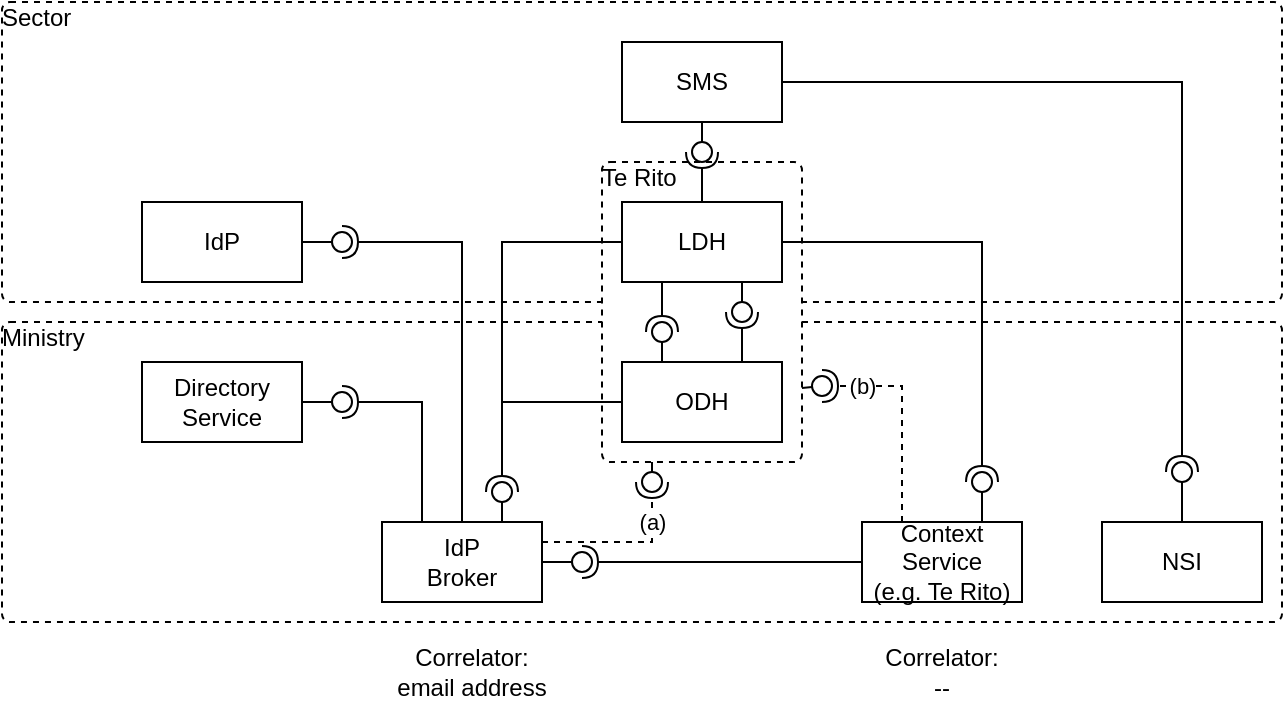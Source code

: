 <mxfile version="22.1.18" type="device" pages="3">
  <diagram name="Page-1" id="tL5D3yn08xS5HqZTuTw1">
    <mxGraphModel dx="1644" dy="511" grid="1" gridSize="10" guides="1" tooltips="1" connect="1" arrows="1" fold="1" page="1" pageScale="1" pageWidth="850" pageHeight="1100" math="0" shadow="0">
      <root>
        <mxCell id="0" />
        <mxCell id="1" parent="0" />
        <mxCell id="IiUBcbkbjQB2-cWpCQRh-11" value="Contexts" parent="0" />
        <mxCell id="IiUBcbkbjQB2-cWpCQRh-12" value="Ministry" style="rounded=1;whiteSpace=wrap;html=1;dashed=1;container=1;collapsible=0;recursiveResize=0;align=left;verticalAlign=top;spacing=0;spacingTop=-4;arcSize=8;absoluteArcSize=1;" parent="IiUBcbkbjQB2-cWpCQRh-11" vertex="1">
          <mxGeometry x="-30" y="300" width="640" height="150" as="geometry" />
        </mxCell>
        <mxCell id="IiUBcbkbjQB2-cWpCQRh-13" value="Sector" style="rounded=1;whiteSpace=wrap;html=1;dashed=1;container=1;collapsible=0;recursiveResize=0;align=left;verticalAlign=top;spacing=0;spacingTop=-4;arcSize=8;absoluteArcSize=1;" parent="IiUBcbkbjQB2-cWpCQRh-11" vertex="1">
          <mxGeometry x="-30" y="140" width="640" height="150" as="geometry" />
        </mxCell>
        <mxCell id="IiUBcbkbjQB2-cWpCQRh-14" value="Components" parent="0" />
        <mxCell id="IiUBcbkbjQB2-cWpCQRh-15" value="Te Rito" style="rounded=1;whiteSpace=wrap;html=1;dashed=1;container=1;collapsible=0;recursiveResize=0;align=left;verticalAlign=top;spacing=0;spacingTop=-4;arcSize=8;absoluteArcSize=1;" parent="IiUBcbkbjQB2-cWpCQRh-14" vertex="1">
          <mxGeometry x="270" y="220" width="100" height="150" as="geometry" />
        </mxCell>
        <mxCell id="IiUBcbkbjQB2-cWpCQRh-16" value="LDH" style="rounded=0;whiteSpace=wrap;html=1;" parent="IiUBcbkbjQB2-cWpCQRh-15" vertex="1">
          <mxGeometry x="10" y="20" width="80" height="40" as="geometry" />
        </mxCell>
        <mxCell id="IiUBcbkbjQB2-cWpCQRh-17" value="ODH" style="rounded=0;whiteSpace=wrap;html=1;" parent="IiUBcbkbjQB2-cWpCQRh-15" vertex="1">
          <mxGeometry x="10" y="100" width="80" height="40" as="geometry" />
        </mxCell>
        <mxCell id="IiUBcbkbjQB2-cWpCQRh-18" value="IdP" style="rounded=0;whiteSpace=wrap;html=1;" parent="IiUBcbkbjQB2-cWpCQRh-14" vertex="1">
          <mxGeometry x="40" y="240" width="80" height="40" as="geometry" />
        </mxCell>
        <mxCell id="IiUBcbkbjQB2-cWpCQRh-19" value="IdP&lt;br&gt;Broker" style="rounded=0;whiteSpace=wrap;html=1;" parent="IiUBcbkbjQB2-cWpCQRh-14" vertex="1">
          <mxGeometry x="160" y="400" width="80" height="40" as="geometry" />
        </mxCell>
        <mxCell id="IiUBcbkbjQB2-cWpCQRh-21" value="Context Service&lt;br&gt;(e.g. Te Rito)" style="rounded=0;whiteSpace=wrap;html=1;" parent="IiUBcbkbjQB2-cWpCQRh-14" vertex="1">
          <mxGeometry x="400" y="400" width="80" height="40" as="geometry" />
        </mxCell>
        <mxCell id="IiUBcbkbjQB2-cWpCQRh-22" value="Directory Service" style="rounded=0;whiteSpace=wrap;html=1;" parent="IiUBcbkbjQB2-cWpCQRh-14" vertex="1">
          <mxGeometry x="40" y="320" width="80" height="40" as="geometry" />
        </mxCell>
        <mxCell id="IiUBcbkbjQB2-cWpCQRh-23" value="" style="rounded=0;orthogonalLoop=1;jettySize=auto;html=1;endArrow=halfCircle;endFill=0;endSize=6;strokeWidth=1;sketch=0;exitX=0.25;exitY=0;exitDx=0;exitDy=0;" parent="IiUBcbkbjQB2-cWpCQRh-14" source="IiUBcbkbjQB2-cWpCQRh-19" target="IiUBcbkbjQB2-cWpCQRh-25" edge="1">
          <mxGeometry relative="1" as="geometry">
            <mxPoint x="100" y="495" as="sourcePoint" />
            <Array as="points">
              <mxPoint x="180" y="340" />
            </Array>
          </mxGeometry>
        </mxCell>
        <mxCell id="IiUBcbkbjQB2-cWpCQRh-24" value="" style="rounded=0;orthogonalLoop=1;jettySize=auto;html=1;endArrow=oval;endFill=0;sketch=0;sourcePerimeterSpacing=0;targetPerimeterSpacing=0;endSize=10;exitX=1;exitY=0.5;exitDx=0;exitDy=0;" parent="IiUBcbkbjQB2-cWpCQRh-14" source="IiUBcbkbjQB2-cWpCQRh-22" target="IiUBcbkbjQB2-cWpCQRh-25" edge="1">
          <mxGeometry relative="1" as="geometry">
            <mxPoint x="60" y="495" as="sourcePoint" />
          </mxGeometry>
        </mxCell>
        <mxCell id="IiUBcbkbjQB2-cWpCQRh-25" value="" style="ellipse;whiteSpace=wrap;html=1;align=center;aspect=fixed;fillColor=none;strokeColor=none;resizable=0;perimeter=centerPerimeter;rotatable=0;allowArrows=0;points=[];outlineConnect=1;" parent="IiUBcbkbjQB2-cWpCQRh-14" vertex="1">
          <mxGeometry x="135" y="335" width="10" height="10" as="geometry" />
        </mxCell>
        <mxCell id="IiUBcbkbjQB2-cWpCQRh-26" value="" style="rounded=0;orthogonalLoop=1;jettySize=auto;html=1;endArrow=halfCircle;endFill=0;endSize=6;strokeWidth=1;sketch=0;exitX=0.5;exitY=0;exitDx=0;exitDy=0;" parent="IiUBcbkbjQB2-cWpCQRh-14" source="IiUBcbkbjQB2-cWpCQRh-19" target="IiUBcbkbjQB2-cWpCQRh-28" edge="1">
          <mxGeometry relative="1" as="geometry">
            <mxPoint x="120" y="495" as="sourcePoint" />
            <Array as="points">
              <mxPoint x="200" y="260" />
            </Array>
          </mxGeometry>
        </mxCell>
        <mxCell id="IiUBcbkbjQB2-cWpCQRh-27" value="" style="rounded=0;orthogonalLoop=1;jettySize=auto;html=1;endArrow=oval;endFill=0;sketch=0;sourcePerimeterSpacing=0;targetPerimeterSpacing=0;endSize=10;exitX=1;exitY=0.5;exitDx=0;exitDy=0;" parent="IiUBcbkbjQB2-cWpCQRh-14" source="IiUBcbkbjQB2-cWpCQRh-18" target="IiUBcbkbjQB2-cWpCQRh-28" edge="1">
          <mxGeometry relative="1" as="geometry">
            <mxPoint x="80" y="495" as="sourcePoint" />
          </mxGeometry>
        </mxCell>
        <mxCell id="IiUBcbkbjQB2-cWpCQRh-28" value="" style="ellipse;whiteSpace=wrap;html=1;align=center;aspect=fixed;fillColor=none;strokeColor=none;resizable=0;perimeter=centerPerimeter;rotatable=0;allowArrows=0;points=[];outlineConnect=1;" parent="IiUBcbkbjQB2-cWpCQRh-14" vertex="1">
          <mxGeometry x="135" y="255" width="10" height="10" as="geometry" />
        </mxCell>
        <mxCell id="IiUBcbkbjQB2-cWpCQRh-29" value="" style="rounded=0;orthogonalLoop=1;jettySize=auto;html=1;endArrow=halfCircle;endFill=0;endSize=6;strokeWidth=1;sketch=0;exitX=0;exitY=0.5;exitDx=0;exitDy=0;" parent="IiUBcbkbjQB2-cWpCQRh-14" source="IiUBcbkbjQB2-cWpCQRh-21" target="IiUBcbkbjQB2-cWpCQRh-31" edge="1">
          <mxGeometry relative="1" as="geometry">
            <mxPoint x="350" y="495" as="sourcePoint" />
          </mxGeometry>
        </mxCell>
        <mxCell id="IiUBcbkbjQB2-cWpCQRh-30" value="" style="rounded=0;orthogonalLoop=1;jettySize=auto;html=1;endArrow=oval;endFill=0;sketch=0;sourcePerimeterSpacing=0;targetPerimeterSpacing=0;endSize=10;exitX=1;exitY=0.5;exitDx=0;exitDy=0;" parent="IiUBcbkbjQB2-cWpCQRh-14" source="IiUBcbkbjQB2-cWpCQRh-19" target="IiUBcbkbjQB2-cWpCQRh-31" edge="1">
          <mxGeometry relative="1" as="geometry">
            <mxPoint x="310" y="495" as="sourcePoint" />
          </mxGeometry>
        </mxCell>
        <mxCell id="IiUBcbkbjQB2-cWpCQRh-31" value="" style="ellipse;whiteSpace=wrap;html=1;align=center;aspect=fixed;fillColor=none;strokeColor=none;resizable=0;perimeter=centerPerimeter;rotatable=0;allowArrows=0;points=[];outlineConnect=1;" parent="IiUBcbkbjQB2-cWpCQRh-14" vertex="1">
          <mxGeometry x="255" y="415" width="10" height="10" as="geometry" />
        </mxCell>
        <mxCell id="IiUBcbkbjQB2-cWpCQRh-35" value="" style="rounded=0;orthogonalLoop=1;jettySize=auto;html=1;endArrow=halfCircle;endFill=0;endSize=6;strokeWidth=1;sketch=0;exitX=1;exitY=0.5;exitDx=0;exitDy=0;" parent="IiUBcbkbjQB2-cWpCQRh-14" source="IiUBcbkbjQB2-cWpCQRh-16" target="IiUBcbkbjQB2-cWpCQRh-37" edge="1">
          <mxGeometry relative="1" as="geometry">
            <mxPoint x="425" y="505" as="sourcePoint" />
            <Array as="points">
              <mxPoint x="460" y="260" />
            </Array>
          </mxGeometry>
        </mxCell>
        <mxCell id="IiUBcbkbjQB2-cWpCQRh-36" value="" style="rounded=0;orthogonalLoop=1;jettySize=auto;html=1;endArrow=oval;endFill=0;sketch=0;sourcePerimeterSpacing=0;targetPerimeterSpacing=0;endSize=10;exitX=0.75;exitY=0;exitDx=0;exitDy=0;" parent="IiUBcbkbjQB2-cWpCQRh-14" source="IiUBcbkbjQB2-cWpCQRh-21" target="IiUBcbkbjQB2-cWpCQRh-37" edge="1">
          <mxGeometry relative="1" as="geometry">
            <mxPoint x="385" y="505" as="sourcePoint" />
          </mxGeometry>
        </mxCell>
        <mxCell id="IiUBcbkbjQB2-cWpCQRh-37" value="" style="ellipse;whiteSpace=wrap;html=1;align=center;aspect=fixed;fillColor=none;strokeColor=none;resizable=0;perimeter=centerPerimeter;rotatable=0;allowArrows=0;points=[];outlineConnect=1;" parent="IiUBcbkbjQB2-cWpCQRh-14" vertex="1">
          <mxGeometry x="455" y="375" width="10" height="10" as="geometry" />
        </mxCell>
        <mxCell id="IiUBcbkbjQB2-cWpCQRh-38" value="" style="rounded=0;orthogonalLoop=1;jettySize=auto;html=1;endArrow=halfCircle;endFill=0;endSize=6;strokeWidth=1;sketch=0;exitX=1;exitY=0.5;exitDx=0;exitDy=0;" parent="IiUBcbkbjQB2-cWpCQRh-14" source="IiUBcbkbjQB2-cWpCQRh-43" target="IiUBcbkbjQB2-cWpCQRh-40" edge="1">
          <mxGeometry relative="1" as="geometry">
            <mxPoint x="360" y="95" as="sourcePoint" />
            <Array as="points">
              <mxPoint x="560" y="180" />
            </Array>
          </mxGeometry>
        </mxCell>
        <mxCell id="IiUBcbkbjQB2-cWpCQRh-39" value="" style="rounded=0;orthogonalLoop=1;jettySize=auto;html=1;endArrow=oval;endFill=0;sketch=0;sourcePerimeterSpacing=0;targetPerimeterSpacing=0;endSize=10;exitX=0.5;exitY=0;exitDx=0;exitDy=0;" parent="IiUBcbkbjQB2-cWpCQRh-14" source="IiUBcbkbjQB2-cWpCQRh-42" target="IiUBcbkbjQB2-cWpCQRh-40" edge="1">
          <mxGeometry relative="1" as="geometry">
            <mxPoint x="320" y="95" as="sourcePoint" />
          </mxGeometry>
        </mxCell>
        <mxCell id="IiUBcbkbjQB2-cWpCQRh-40" value="" style="ellipse;whiteSpace=wrap;html=1;align=center;aspect=fixed;fillColor=none;strokeColor=none;resizable=0;perimeter=centerPerimeter;rotatable=0;allowArrows=0;points=[];outlineConnect=1;" parent="IiUBcbkbjQB2-cWpCQRh-14" vertex="1">
          <mxGeometry x="555" y="370" width="10" height="10" as="geometry" />
        </mxCell>
        <mxCell id="IiUBcbkbjQB2-cWpCQRh-42" value="NSI" style="rounded=0;whiteSpace=wrap;html=1;" parent="IiUBcbkbjQB2-cWpCQRh-14" vertex="1">
          <mxGeometry x="520" y="400" width="80" height="40" as="geometry" />
        </mxCell>
        <mxCell id="IiUBcbkbjQB2-cWpCQRh-43" value="SMS" style="rounded=0;whiteSpace=wrap;html=1;" parent="IiUBcbkbjQB2-cWpCQRh-14" vertex="1">
          <mxGeometry x="280" y="160" width="80" height="40" as="geometry" />
        </mxCell>
        <mxCell id="IiUBcbkbjQB2-cWpCQRh-44" value="" style="rounded=0;orthogonalLoop=1;jettySize=auto;html=1;endArrow=halfCircle;endFill=0;endSize=6;strokeWidth=1;sketch=0;exitX=0.5;exitY=0;exitDx=0;exitDy=0;" parent="IiUBcbkbjQB2-cWpCQRh-14" source="IiUBcbkbjQB2-cWpCQRh-16" target="IiUBcbkbjQB2-cWpCQRh-46" edge="1">
          <mxGeometry relative="1" as="geometry">
            <mxPoint x="370" y="105" as="sourcePoint" />
          </mxGeometry>
        </mxCell>
        <mxCell id="IiUBcbkbjQB2-cWpCQRh-45" value="" style="rounded=0;orthogonalLoop=1;jettySize=auto;html=1;endArrow=oval;endFill=0;sketch=0;sourcePerimeterSpacing=0;targetPerimeterSpacing=0;endSize=10;exitX=0.5;exitY=1;exitDx=0;exitDy=0;" parent="IiUBcbkbjQB2-cWpCQRh-14" source="IiUBcbkbjQB2-cWpCQRh-43" target="IiUBcbkbjQB2-cWpCQRh-46" edge="1">
          <mxGeometry relative="1" as="geometry">
            <mxPoint x="330" y="105" as="sourcePoint" />
          </mxGeometry>
        </mxCell>
        <mxCell id="IiUBcbkbjQB2-cWpCQRh-46" value="" style="ellipse;whiteSpace=wrap;html=1;align=center;aspect=fixed;fillColor=none;strokeColor=none;resizable=0;perimeter=centerPerimeter;rotatable=0;allowArrows=0;points=[];outlineConnect=1;" parent="IiUBcbkbjQB2-cWpCQRh-14" vertex="1">
          <mxGeometry x="315" y="210" width="10" height="10" as="geometry" />
        </mxCell>
        <mxCell id="IiUBcbkbjQB2-cWpCQRh-47" value="" style="rounded=0;orthogonalLoop=1;jettySize=auto;html=1;endArrow=halfCircle;endFill=0;endSize=6;strokeWidth=1;sketch=0;exitX=0.25;exitY=1;exitDx=0;exitDy=0;" parent="IiUBcbkbjQB2-cWpCQRh-14" source="IiUBcbkbjQB2-cWpCQRh-16" target="IiUBcbkbjQB2-cWpCQRh-49" edge="1">
          <mxGeometry relative="1" as="geometry">
            <mxPoint x="280" y="505" as="sourcePoint" />
          </mxGeometry>
        </mxCell>
        <mxCell id="IiUBcbkbjQB2-cWpCQRh-48" value="" style="rounded=0;orthogonalLoop=1;jettySize=auto;html=1;endArrow=oval;endFill=0;sketch=0;sourcePerimeterSpacing=0;targetPerimeterSpacing=0;endSize=10;exitX=0.25;exitY=0;exitDx=0;exitDy=0;" parent="IiUBcbkbjQB2-cWpCQRh-14" source="IiUBcbkbjQB2-cWpCQRh-17" target="IiUBcbkbjQB2-cWpCQRh-49" edge="1">
          <mxGeometry relative="1" as="geometry">
            <mxPoint x="240" y="505" as="sourcePoint" />
          </mxGeometry>
        </mxCell>
        <mxCell id="IiUBcbkbjQB2-cWpCQRh-49" value="" style="ellipse;whiteSpace=wrap;html=1;align=center;aspect=fixed;fillColor=none;strokeColor=none;resizable=0;perimeter=centerPerimeter;rotatable=0;allowArrows=0;points=[];outlineConnect=1;" parent="IiUBcbkbjQB2-cWpCQRh-14" vertex="1">
          <mxGeometry x="295" y="300" width="10" height="10" as="geometry" />
        </mxCell>
        <mxCell id="IiUBcbkbjQB2-cWpCQRh-50" value="" style="rounded=0;orthogonalLoop=1;jettySize=auto;html=1;endArrow=halfCircle;endFill=0;endSize=6;strokeWidth=1;sketch=0;exitX=0.75;exitY=0;exitDx=0;exitDy=0;" parent="IiUBcbkbjQB2-cWpCQRh-14" source="IiUBcbkbjQB2-cWpCQRh-17" target="IiUBcbkbjQB2-cWpCQRh-52" edge="1">
          <mxGeometry relative="1" as="geometry">
            <mxPoint x="375" y="505" as="sourcePoint" />
          </mxGeometry>
        </mxCell>
        <mxCell id="IiUBcbkbjQB2-cWpCQRh-51" value="" style="rounded=0;orthogonalLoop=1;jettySize=auto;html=1;endArrow=oval;endFill=0;sketch=0;sourcePerimeterSpacing=0;targetPerimeterSpacing=0;endSize=10;exitX=0.75;exitY=1;exitDx=0;exitDy=0;" parent="IiUBcbkbjQB2-cWpCQRh-14" source="IiUBcbkbjQB2-cWpCQRh-16" target="IiUBcbkbjQB2-cWpCQRh-52" edge="1">
          <mxGeometry relative="1" as="geometry">
            <mxPoint x="335" y="505" as="sourcePoint" />
          </mxGeometry>
        </mxCell>
        <mxCell id="IiUBcbkbjQB2-cWpCQRh-52" value="" style="ellipse;whiteSpace=wrap;html=1;align=center;aspect=fixed;fillColor=none;strokeColor=none;resizable=0;perimeter=centerPerimeter;rotatable=0;allowArrows=0;points=[];outlineConnect=1;" parent="IiUBcbkbjQB2-cWpCQRh-14" vertex="1">
          <mxGeometry x="335" y="290" width="10" height="10" as="geometry" />
        </mxCell>
        <mxCell id="IiUBcbkbjQB2-cWpCQRh-53" value="Correlator: &lt;br&gt;email address" style="text;html=1;strokeColor=none;fillColor=none;align=center;verticalAlign=middle;whiteSpace=wrap;rounded=0;" parent="IiUBcbkbjQB2-cWpCQRh-14" vertex="1">
          <mxGeometry x="145" y="460" width="120" height="30" as="geometry" />
        </mxCell>
        <mxCell id="IiUBcbkbjQB2-cWpCQRh-54" value="Correlator: &lt;br&gt;--" style="text;html=1;strokeColor=none;fillColor=none;align=center;verticalAlign=middle;whiteSpace=wrap;rounded=0;" parent="IiUBcbkbjQB2-cWpCQRh-14" vertex="1">
          <mxGeometry x="380" y="460" width="120" height="30" as="geometry" />
        </mxCell>
        <mxCell id="IiUBcbkbjQB2-cWpCQRh-55" value="" style="rounded=0;orthogonalLoop=1;jettySize=auto;html=1;endArrow=halfCircle;endFill=0;endSize=6;strokeWidth=1;sketch=0;exitX=0;exitY=0.5;exitDx=0;exitDy=0;" parent="IiUBcbkbjQB2-cWpCQRh-14" source="IiUBcbkbjQB2-cWpCQRh-17" target="IiUBcbkbjQB2-cWpCQRh-57" edge="1">
          <mxGeometry relative="1" as="geometry">
            <mxPoint x="320" y="525" as="sourcePoint" />
            <Array as="points">
              <mxPoint x="220" y="340" />
            </Array>
          </mxGeometry>
        </mxCell>
        <mxCell id="IiUBcbkbjQB2-cWpCQRh-56" value="" style="rounded=0;orthogonalLoop=1;jettySize=auto;html=1;endArrow=oval;endFill=0;sketch=0;sourcePerimeterSpacing=0;targetPerimeterSpacing=0;endSize=10;exitX=0.75;exitY=0;exitDx=0;exitDy=0;" parent="IiUBcbkbjQB2-cWpCQRh-14" source="IiUBcbkbjQB2-cWpCQRh-19" target="IiUBcbkbjQB2-cWpCQRh-57" edge="1">
          <mxGeometry relative="1" as="geometry">
            <mxPoint x="280" y="525" as="sourcePoint" />
          </mxGeometry>
        </mxCell>
        <mxCell id="IiUBcbkbjQB2-cWpCQRh-57" value="" style="ellipse;whiteSpace=wrap;html=1;align=center;aspect=fixed;fillColor=none;strokeColor=none;resizable=0;perimeter=centerPerimeter;rotatable=0;allowArrows=0;points=[];outlineConnect=1;" parent="IiUBcbkbjQB2-cWpCQRh-14" vertex="1">
          <mxGeometry x="215" y="380" width="10" height="10" as="geometry" />
        </mxCell>
        <mxCell id="5QyBZNU3SE7XR_cs6Xt--1" value="(b)" style="rounded=0;orthogonalLoop=1;jettySize=auto;html=1;endArrow=halfCircle;endFill=0;endSize=6;strokeWidth=1;sketch=0;exitX=0.25;exitY=0;exitDx=0;exitDy=0;dashed=1;" parent="IiUBcbkbjQB2-cWpCQRh-14" edge="1">
          <mxGeometry x="0.63" relative="1" as="geometry">
            <mxPoint x="420" y="400" as="sourcePoint" />
            <Array as="points">
              <mxPoint x="420" y="332" />
            </Array>
            <mxPoint x="380" y="332" as="targetPoint" />
            <mxPoint as="offset" />
          </mxGeometry>
        </mxCell>
        <mxCell id="5QyBZNU3SE7XR_cs6Xt--2" value="" style="rounded=0;orthogonalLoop=1;jettySize=auto;html=1;endArrow=oval;endFill=0;sketch=0;sourcePerimeterSpacing=0;targetPerimeterSpacing=0;endSize=10;exitX=1;exitY=0.75;exitDx=0;exitDy=0;" parent="IiUBcbkbjQB2-cWpCQRh-14" target="5QyBZNU3SE7XR_cs6Xt--3" edge="1">
          <mxGeometry relative="1" as="geometry">
            <mxPoint x="370" y="333" as="sourcePoint" />
          </mxGeometry>
        </mxCell>
        <mxCell id="5QyBZNU3SE7XR_cs6Xt--3" value="" style="ellipse;whiteSpace=wrap;html=1;align=center;aspect=fixed;fillColor=none;strokeColor=none;resizable=0;perimeter=centerPerimeter;rotatable=0;allowArrows=0;points=[];outlineConnect=1;" parent="IiUBcbkbjQB2-cWpCQRh-14" vertex="1">
          <mxGeometry x="375" y="327" width="10" height="10" as="geometry" />
        </mxCell>
        <mxCell id="5QyBZNU3SE7XR_cs6Xt--4" value="(a)" style="rounded=0;orthogonalLoop=1;jettySize=auto;html=1;endArrow=halfCircle;endFill=0;endSize=6;strokeWidth=1;sketch=0;exitX=1;exitY=0.25;exitDx=0;exitDy=0;dashed=1;" parent="IiUBcbkbjQB2-cWpCQRh-14" target="5QyBZNU3SE7XR_cs6Xt--6" edge="1">
          <mxGeometry x="0.529" relative="1" as="geometry">
            <mxPoint x="240" y="410" as="sourcePoint" />
            <Array as="points">
              <mxPoint x="295" y="410" />
            </Array>
            <mxPoint as="offset" />
          </mxGeometry>
        </mxCell>
        <mxCell id="5QyBZNU3SE7XR_cs6Xt--5" value="" style="rounded=0;orthogonalLoop=1;jettySize=auto;html=1;endArrow=oval;endFill=0;sketch=0;sourcePerimeterSpacing=0;targetPerimeterSpacing=0;endSize=10;exitX=0.25;exitY=1;exitDx=0;exitDy=0;" parent="IiUBcbkbjQB2-cWpCQRh-14" target="5QyBZNU3SE7XR_cs6Xt--6" edge="1">
          <mxGeometry relative="1" as="geometry">
            <mxPoint x="295" y="370" as="sourcePoint" />
          </mxGeometry>
        </mxCell>
        <mxCell id="5QyBZNU3SE7XR_cs6Xt--6" value="" style="ellipse;whiteSpace=wrap;html=1;align=center;aspect=fixed;fillColor=none;strokeColor=none;resizable=0;perimeter=centerPerimeter;rotatable=0;allowArrows=0;points=[];outlineConnect=1;" parent="IiUBcbkbjQB2-cWpCQRh-14" vertex="1">
          <mxGeometry x="290" y="375" width="10" height="10" as="geometry" />
        </mxCell>
        <mxCell id="bQVR5IjyjO0hXK9mvz1O-3" value="" style="endArrow=none;html=1;rounded=0;entryX=0;entryY=0.5;entryDx=0;entryDy=0;" edge="1" parent="IiUBcbkbjQB2-cWpCQRh-14">
          <mxGeometry width="50" height="50" relative="1" as="geometry">
            <mxPoint x="220" y="340" as="sourcePoint" />
            <mxPoint x="280" y="260" as="targetPoint" />
            <Array as="points">
              <mxPoint x="220" y="260" />
            </Array>
          </mxGeometry>
        </mxCell>
      </root>
    </mxGraphModel>
  </diagram>
  <diagram id="D-eLpZeZSCR7nunC560u" name="Page-2">
    <mxGraphModel dx="934" dy="601" grid="1" gridSize="10" guides="1" tooltips="1" connect="1" arrows="1" fold="1" page="1" pageScale="1" pageWidth="850" pageHeight="1100" math="0" shadow="0">
      <root>
        <mxCell id="0" />
        <mxCell id="1" parent="0" />
        <mxCell id="5V-FECTdgv0p7324E0VB-1" value="Ministry" style="rounded=1;whiteSpace=wrap;html=1;dashed=1;container=1;collapsible=0;recursiveResize=0;align=left;verticalAlign=top;spacing=0;spacingTop=-4;arcSize=8;absoluteArcSize=1;" vertex="1" parent="1">
          <mxGeometry x="40" y="300" width="580" height="150" as="geometry" />
        </mxCell>
        <mxCell id="5V-FECTdgv0p7324E0VB-9" value="Directory Service" style="rounded=0;whiteSpace=wrap;html=1;" vertex="1" parent="5V-FECTdgv0p7324E0VB-1">
          <mxGeometry x="10" y="100" width="80" height="40" as="geometry" />
        </mxCell>
        <mxCell id="5V-FECTdgv0p7324E0VB-2" value="Sector" style="rounded=1;whiteSpace=wrap;html=1;dashed=1;container=1;collapsible=0;recursiveResize=0;align=left;verticalAlign=top;spacing=0;spacingTop=-4;arcSize=8;absoluteArcSize=1;" vertex="1" parent="1">
          <mxGeometry x="40" y="140" width="580" height="150" as="geometry" />
        </mxCell>
        <mxCell id="5V-FECTdgv0p7324E0VB-3" value="Te Rito" style="rounded=1;whiteSpace=wrap;html=1;container=1;collapsible=0;recursiveResize=0;align=left;verticalAlign=top;spacing=0;spacingTop=-4;arcSize=8;absoluteArcSize=1;" vertex="1" parent="1">
          <mxGeometry x="280" y="220" width="100" height="150" as="geometry" />
        </mxCell>
        <mxCell id="qlxSU_gfFCY67GhIL2ay-5" value="&lt;font style=&quot;font-size: 9px;&quot;&gt;(context)&lt;/font&gt;" style="text;html=1;strokeColor=none;fillColor=none;align=center;verticalAlign=middle;whiteSpace=wrap;rounded=0;" vertex="1" parent="5V-FECTdgv0p7324E0VB-3">
          <mxGeometry x="20" y="60" width="60" height="30" as="geometry" />
        </mxCell>
        <mxCell id="5V-FECTdgv0p7324E0VB-6" value="IdP&lt;br&gt;&lt;font style=&quot;font-size: 9px;&quot;&gt;(identity)&lt;/font&gt;" style="rounded=0;whiteSpace=wrap;html=1;" vertex="1" parent="1">
          <mxGeometry x="50" y="240" width="80" height="40" as="geometry" />
        </mxCell>
        <mxCell id="5V-FECTdgv0p7324E0VB-7" value="IdP&lt;br&gt;Broker" style="rounded=0;whiteSpace=wrap;html=1;" vertex="1" parent="1">
          <mxGeometry x="170" y="400" width="80" height="40" as="geometry" />
        </mxCell>
        <mxCell id="5V-FECTdgv0p7324E0VB-8" value="Service A&lt;br&gt;&lt;font style=&quot;font-size: 9px;&quot;&gt;(locally managed athorisation)&lt;/font&gt;" style="rounded=0;whiteSpace=wrap;html=1;" vertex="1" parent="1">
          <mxGeometry x="410" y="400" width="80" height="40" as="geometry" />
        </mxCell>
        <mxCell id="5V-FECTdgv0p7324E0VB-10" value="" style="rounded=0;orthogonalLoop=1;jettySize=auto;html=1;endArrow=halfCircle;endFill=0;endSize=6;strokeWidth=1;sketch=0;exitX=0;exitY=0.5;exitDx=0;exitDy=0;" edge="1" parent="1" source="5V-FECTdgv0p7324E0VB-7" target="5V-FECTdgv0p7324E0VB-12">
          <mxGeometry relative="1" as="geometry">
            <mxPoint x="110" y="495" as="sourcePoint" />
            <Array as="points" />
          </mxGeometry>
        </mxCell>
        <mxCell id="5V-FECTdgv0p7324E0VB-11" value="" style="rounded=0;orthogonalLoop=1;jettySize=auto;html=1;endArrow=oval;endFill=0;sketch=0;sourcePerimeterSpacing=0;targetPerimeterSpacing=0;endSize=10;exitX=1;exitY=0.5;exitDx=0;exitDy=0;" edge="1" parent="1" source="5V-FECTdgv0p7324E0VB-9" target="5V-FECTdgv0p7324E0VB-12">
          <mxGeometry relative="1" as="geometry">
            <mxPoint x="70" y="495" as="sourcePoint" />
          </mxGeometry>
        </mxCell>
        <mxCell id="5V-FECTdgv0p7324E0VB-12" value="" style="ellipse;whiteSpace=wrap;html=1;align=center;aspect=fixed;fillColor=none;strokeColor=none;resizable=0;perimeter=centerPerimeter;rotatable=0;allowArrows=0;points=[];outlineConnect=1;" vertex="1" parent="1">
          <mxGeometry x="145" y="415" width="10" height="10" as="geometry" />
        </mxCell>
        <mxCell id="5V-FECTdgv0p7324E0VB-13" value="" style="rounded=0;orthogonalLoop=1;jettySize=auto;html=1;endArrow=halfCircle;endFill=0;endSize=6;strokeWidth=1;sketch=0;exitX=0.5;exitY=0;exitDx=0;exitDy=0;" edge="1" parent="1" source="5V-FECTdgv0p7324E0VB-7" target="5V-FECTdgv0p7324E0VB-15">
          <mxGeometry relative="1" as="geometry">
            <mxPoint x="130" y="495" as="sourcePoint" />
            <Array as="points">
              <mxPoint x="210" y="260" />
            </Array>
          </mxGeometry>
        </mxCell>
        <mxCell id="5V-FECTdgv0p7324E0VB-14" value="" style="rounded=0;orthogonalLoop=1;jettySize=auto;html=1;endArrow=oval;endFill=0;sketch=0;sourcePerimeterSpacing=0;targetPerimeterSpacing=0;endSize=10;exitX=1;exitY=0.5;exitDx=0;exitDy=0;" edge="1" parent="1" source="5V-FECTdgv0p7324E0VB-6" target="5V-FECTdgv0p7324E0VB-15">
          <mxGeometry relative="1" as="geometry">
            <mxPoint x="90" y="495" as="sourcePoint" />
          </mxGeometry>
        </mxCell>
        <mxCell id="5V-FECTdgv0p7324E0VB-15" value="" style="ellipse;whiteSpace=wrap;html=1;align=center;aspect=fixed;fillColor=none;strokeColor=none;resizable=0;perimeter=centerPerimeter;rotatable=0;allowArrows=0;points=[];outlineConnect=1;" vertex="1" parent="1">
          <mxGeometry x="145" y="255" width="10" height="10" as="geometry" />
        </mxCell>
        <mxCell id="5V-FECTdgv0p7324E0VB-16" value="" style="rounded=0;orthogonalLoop=1;jettySize=auto;html=1;endArrow=halfCircle;endFill=0;endSize=6;strokeWidth=1;sketch=0;exitX=0;exitY=0.5;exitDx=0;exitDy=0;" edge="1" parent="1" target="5V-FECTdgv0p7324E0VB-18">
          <mxGeometry relative="1" as="geometry">
            <mxPoint x="410" y="430" as="sourcePoint" />
          </mxGeometry>
        </mxCell>
        <mxCell id="5V-FECTdgv0p7324E0VB-17" value="" style="rounded=0;orthogonalLoop=1;jettySize=auto;html=1;endArrow=oval;endFill=0;sketch=0;sourcePerimeterSpacing=0;targetPerimeterSpacing=0;endSize=10;exitX=1;exitY=0.5;exitDx=0;exitDy=0;" edge="1" parent="1" target="5V-FECTdgv0p7324E0VB-18">
          <mxGeometry relative="1" as="geometry">
            <mxPoint x="250" y="430" as="sourcePoint" />
          </mxGeometry>
        </mxCell>
        <mxCell id="5V-FECTdgv0p7324E0VB-18" value="" style="ellipse;whiteSpace=wrap;html=1;align=center;aspect=fixed;fillColor=none;strokeColor=none;resizable=0;perimeter=centerPerimeter;rotatable=0;allowArrows=0;points=[];outlineConnect=1;" vertex="1" parent="1">
          <mxGeometry x="265" y="425" width="10" height="10" as="geometry" />
        </mxCell>
        <mxCell id="5V-FECTdgv0p7324E0VB-19" value="(b)" style="rounded=0;orthogonalLoop=1;jettySize=auto;html=1;endArrow=halfCircle;endFill=0;endSize=6;strokeWidth=1;sketch=0;exitX=0.25;exitY=0;exitDx=0;exitDy=0;dashed=1;" edge="1" parent="1">
          <mxGeometry x="0.63" relative="1" as="geometry">
            <mxPoint x="430" y="400" as="sourcePoint" />
            <Array as="points">
              <mxPoint x="430" y="332" />
            </Array>
            <mxPoint x="390" y="332" as="targetPoint" />
            <mxPoint as="offset" />
          </mxGeometry>
        </mxCell>
        <mxCell id="5V-FECTdgv0p7324E0VB-20" value="" style="rounded=0;orthogonalLoop=1;jettySize=auto;html=1;endArrow=oval;endFill=0;sketch=0;sourcePerimeterSpacing=0;targetPerimeterSpacing=0;endSize=10;exitX=1;exitY=0.75;exitDx=0;exitDy=0;" edge="1" parent="1" source="5V-FECTdgv0p7324E0VB-3" target="5V-FECTdgv0p7324E0VB-21">
          <mxGeometry relative="1" as="geometry">
            <mxPoint x="380" y="515" as="sourcePoint" />
          </mxGeometry>
        </mxCell>
        <mxCell id="5V-FECTdgv0p7324E0VB-21" value="" style="ellipse;whiteSpace=wrap;html=1;align=center;aspect=fixed;fillColor=none;strokeColor=none;resizable=0;perimeter=centerPerimeter;rotatable=0;allowArrows=0;points=[];outlineConnect=1;" vertex="1" parent="1">
          <mxGeometry x="385" y="327" width="10" height="10" as="geometry" />
        </mxCell>
        <mxCell id="5V-FECTdgv0p7324E0VB-22" value="" style="rounded=0;orthogonalLoop=1;jettySize=auto;html=1;endArrow=halfCircle;endFill=0;endSize=6;strokeWidth=1;sketch=0;exitX=1;exitY=0.25;exitDx=0;exitDy=0;" edge="1" parent="1" source="5V-FECTdgv0p7324E0VB-3" target="5V-FECTdgv0p7324E0VB-24">
          <mxGeometry relative="1" as="geometry">
            <mxPoint x="435" y="505" as="sourcePoint" />
            <Array as="points">
              <mxPoint x="470" y="258" />
            </Array>
          </mxGeometry>
        </mxCell>
        <mxCell id="5V-FECTdgv0p7324E0VB-23" value="" style="rounded=0;orthogonalLoop=1;jettySize=auto;html=1;endArrow=oval;endFill=0;sketch=0;sourcePerimeterSpacing=0;targetPerimeterSpacing=0;endSize=10;exitX=0.75;exitY=0;exitDx=0;exitDy=0;" edge="1" parent="1" source="5V-FECTdgv0p7324E0VB-8" target="5V-FECTdgv0p7324E0VB-24">
          <mxGeometry relative="1" as="geometry">
            <mxPoint x="395" y="505" as="sourcePoint" />
          </mxGeometry>
        </mxCell>
        <mxCell id="5V-FECTdgv0p7324E0VB-24" value="" style="ellipse;whiteSpace=wrap;html=1;align=center;aspect=fixed;fillColor=none;strokeColor=none;resizable=0;perimeter=centerPerimeter;rotatable=0;allowArrows=0;points=[];outlineConnect=1;" vertex="1" parent="1">
          <mxGeometry x="465" y="375" width="10" height="10" as="geometry" />
        </mxCell>
        <mxCell id="5V-FECTdgv0p7324E0VB-25" value="" style="rounded=0;orthogonalLoop=1;jettySize=auto;html=1;endArrow=halfCircle;endFill=0;endSize=6;strokeWidth=1;sketch=0;exitX=1;exitY=0.5;exitDx=0;exitDy=0;" edge="1" parent="1" source="5V-FECTdgv0p7324E0VB-29" target="5V-FECTdgv0p7324E0VB-27">
          <mxGeometry relative="1" as="geometry">
            <mxPoint x="370" y="95" as="sourcePoint" />
            <Array as="points">
              <mxPoint x="570" y="170" />
            </Array>
          </mxGeometry>
        </mxCell>
        <mxCell id="5V-FECTdgv0p7324E0VB-26" value="" style="rounded=0;orthogonalLoop=1;jettySize=auto;html=1;endArrow=oval;endFill=0;sketch=0;sourcePerimeterSpacing=0;targetPerimeterSpacing=0;endSize=10;exitX=0.5;exitY=0;exitDx=0;exitDy=0;" edge="1" parent="1" source="5V-FECTdgv0p7324E0VB-28" target="5V-FECTdgv0p7324E0VB-27">
          <mxGeometry relative="1" as="geometry">
            <mxPoint x="330" y="95" as="sourcePoint" />
          </mxGeometry>
        </mxCell>
        <mxCell id="5V-FECTdgv0p7324E0VB-27" value="" style="ellipse;whiteSpace=wrap;html=1;align=center;aspect=fixed;fillColor=none;strokeColor=none;resizable=0;perimeter=centerPerimeter;rotatable=0;allowArrows=0;points=[];outlineConnect=1;" vertex="1" parent="1">
          <mxGeometry x="565" y="370" width="10" height="10" as="geometry" />
        </mxCell>
        <mxCell id="5V-FECTdgv0p7324E0VB-28" value="NSI" style="rounded=0;whiteSpace=wrap;html=1;" vertex="1" parent="1">
          <mxGeometry x="530" y="400" width="80" height="40" as="geometry" />
        </mxCell>
        <mxCell id="5V-FECTdgv0p7324E0VB-29" value="SMS" style="rounded=0;whiteSpace=wrap;html=1;" vertex="1" parent="1">
          <mxGeometry x="290" y="150" width="80" height="40" as="geometry" />
        </mxCell>
        <mxCell id="5V-FECTdgv0p7324E0VB-30" value="" style="rounded=0;orthogonalLoop=1;jettySize=auto;html=1;endArrow=halfCircle;endFill=0;endSize=6;strokeWidth=1;sketch=0;exitX=0.5;exitY=0;exitDx=0;exitDy=0;" edge="1" parent="1" source="5V-FECTdgv0p7324E0VB-3" target="5V-FECTdgv0p7324E0VB-32">
          <mxGeometry relative="1" as="geometry">
            <mxPoint x="380" y="95" as="sourcePoint" />
          </mxGeometry>
        </mxCell>
        <mxCell id="5V-FECTdgv0p7324E0VB-31" value="" style="rounded=0;orthogonalLoop=1;jettySize=auto;html=1;endArrow=oval;endFill=0;sketch=0;sourcePerimeterSpacing=0;targetPerimeterSpacing=0;endSize=10;exitX=0.5;exitY=1;exitDx=0;exitDy=0;" edge="1" parent="1" source="5V-FECTdgv0p7324E0VB-29" target="5V-FECTdgv0p7324E0VB-32">
          <mxGeometry relative="1" as="geometry">
            <mxPoint x="340" y="105" as="sourcePoint" />
          </mxGeometry>
        </mxCell>
        <mxCell id="5V-FECTdgv0p7324E0VB-32" value="" style="ellipse;whiteSpace=wrap;html=1;align=center;aspect=fixed;fillColor=none;strokeColor=none;resizable=0;perimeter=centerPerimeter;rotatable=0;allowArrows=0;points=[];outlineConnect=1;" vertex="1" parent="1">
          <mxGeometry x="325" y="200" width="10" height="10" as="geometry" />
        </mxCell>
        <mxCell id="5V-FECTdgv0p7324E0VB-39" value="Correlator: &lt;br&gt;email address" style="text;html=1;strokeColor=none;fillColor=none;align=center;verticalAlign=middle;whiteSpace=wrap;rounded=0;" vertex="1" parent="1">
          <mxGeometry x="165" y="460" width="85" height="30" as="geometry" />
        </mxCell>
        <mxCell id="5V-FECTdgv0p7324E0VB-40" value="Correlator: &lt;br&gt;(NSN or email)" style="text;html=1;strokeColor=none;fillColor=none;align=center;verticalAlign=middle;whiteSpace=wrap;rounded=0;" vertex="1" parent="1">
          <mxGeometry x="390" y="460" width="120" height="30" as="geometry" />
        </mxCell>
        <mxCell id="5V-FECTdgv0p7324E0VB-41" value="" style="rounded=0;orthogonalLoop=1;jettySize=auto;html=1;endArrow=halfCircle;endFill=0;endSize=6;strokeWidth=1;sketch=0;exitX=0;exitY=0.5;exitDx=0;exitDy=0;" edge="1" parent="1" source="5V-FECTdgv0p7324E0VB-3" target="5V-FECTdgv0p7324E0VB-43">
          <mxGeometry relative="1" as="geometry">
            <mxPoint x="330" y="525" as="sourcePoint" />
            <Array as="points">
              <mxPoint x="230" y="295" />
            </Array>
          </mxGeometry>
        </mxCell>
        <mxCell id="5V-FECTdgv0p7324E0VB-42" value="" style="rounded=0;orthogonalLoop=1;jettySize=auto;html=1;endArrow=oval;endFill=0;sketch=0;sourcePerimeterSpacing=0;targetPerimeterSpacing=0;endSize=10;exitX=0.75;exitY=0;exitDx=0;exitDy=0;" edge="1" parent="1" source="5V-FECTdgv0p7324E0VB-7" target="5V-FECTdgv0p7324E0VB-43">
          <mxGeometry relative="1" as="geometry">
            <mxPoint x="290" y="525" as="sourcePoint" />
          </mxGeometry>
        </mxCell>
        <mxCell id="5V-FECTdgv0p7324E0VB-43" value="" style="ellipse;whiteSpace=wrap;html=1;align=center;aspect=fixed;fillColor=none;strokeColor=none;resizable=0;perimeter=centerPerimeter;rotatable=0;allowArrows=0;points=[];outlineConnect=1;" vertex="1" parent="1">
          <mxGeometry x="225" y="380" width="10" height="10" as="geometry" />
        </mxCell>
        <mxCell id="5V-FECTdgv0p7324E0VB-47" value="(a)" style="rounded=0;orthogonalLoop=1;jettySize=auto;html=1;endArrow=halfCircle;endFill=0;endSize=6;strokeWidth=1;sketch=0;exitX=1;exitY=0.25;exitDx=0;exitDy=0;dashed=1;" edge="1" target="5V-FECTdgv0p7324E0VB-49" parent="1" source="5V-FECTdgv0p7324E0VB-7">
          <mxGeometry x="0.529" relative="1" as="geometry">
            <mxPoint x="350" y="550" as="sourcePoint" />
            <Array as="points">
              <mxPoint x="305" y="410" />
            </Array>
            <mxPoint as="offset" />
          </mxGeometry>
        </mxCell>
        <mxCell id="5V-FECTdgv0p7324E0VB-48" value="" style="rounded=0;orthogonalLoop=1;jettySize=auto;html=1;endArrow=oval;endFill=0;sketch=0;sourcePerimeterSpacing=0;targetPerimeterSpacing=0;endSize=10;exitX=0.25;exitY=1;exitDx=0;exitDy=0;" edge="1" target="5V-FECTdgv0p7324E0VB-49" parent="1" source="5V-FECTdgv0p7324E0VB-3">
          <mxGeometry relative="1" as="geometry">
            <mxPoint x="310" y="550" as="sourcePoint" />
          </mxGeometry>
        </mxCell>
        <mxCell id="5V-FECTdgv0p7324E0VB-49" value="" style="ellipse;whiteSpace=wrap;html=1;align=center;aspect=fixed;fillColor=none;strokeColor=none;resizable=0;perimeter=centerPerimeter;rotatable=0;allowArrows=0;points=[];outlineConnect=1;" vertex="1" parent="1">
          <mxGeometry x="300" y="375" width="10" height="10" as="geometry" />
        </mxCell>
        <mxCell id="qlxSU_gfFCY67GhIL2ay-1" value="IdP" style="rounded=0;whiteSpace=wrap;html=1;" vertex="1" parent="1">
          <mxGeometry x="50" y="320" width="80" height="40" as="geometry" />
        </mxCell>
        <mxCell id="qlxSU_gfFCY67GhIL2ay-2" value="" style="rounded=0;orthogonalLoop=1;jettySize=auto;html=1;endArrow=halfCircle;endFill=0;endSize=6;strokeWidth=1;sketch=0;exitX=0.25;exitY=0;exitDx=0;exitDy=0;" edge="1" target="qlxSU_gfFCY67GhIL2ay-4" parent="1" source="5V-FECTdgv0p7324E0VB-7">
          <mxGeometry relative="1" as="geometry">
            <mxPoint x="185" y="525" as="sourcePoint" />
            <Array as="points">
              <mxPoint x="190" y="340" />
            </Array>
          </mxGeometry>
        </mxCell>
        <mxCell id="qlxSU_gfFCY67GhIL2ay-3" value="" style="rounded=0;orthogonalLoop=1;jettySize=auto;html=1;endArrow=oval;endFill=0;sketch=0;sourcePerimeterSpacing=0;targetPerimeterSpacing=0;endSize=10;exitX=1;exitY=0.5;exitDx=0;exitDy=0;" edge="1" target="qlxSU_gfFCY67GhIL2ay-4" parent="1" source="qlxSU_gfFCY67GhIL2ay-1">
          <mxGeometry relative="1" as="geometry">
            <mxPoint x="145" y="525" as="sourcePoint" />
          </mxGeometry>
        </mxCell>
        <mxCell id="qlxSU_gfFCY67GhIL2ay-4" value="" style="ellipse;whiteSpace=wrap;html=1;align=center;aspect=fixed;fillColor=none;strokeColor=none;resizable=0;perimeter=centerPerimeter;rotatable=0;allowArrows=0;points=[];outlineConnect=1;" vertex="1" parent="1">
          <mxGeometry x="145" y="335" width="10" height="10" as="geometry" />
        </mxCell>
      </root>
    </mxGraphModel>
  </diagram>
  <diagram id="aP5i7sf271OHJmtex8qK" name="Page-3">
    <mxGraphModel dx="794" dy="511" grid="1" gridSize="10" guides="1" tooltips="1" connect="1" arrows="1" fold="1" page="1" pageScale="1" pageWidth="850" pageHeight="1100" math="0" shadow="0">
      <root>
        <mxCell id="0" />
        <mxCell id="1" parent="0" />
        <mxCell id="pnLrBwRG9BkUejNkOJUQ-4" value="NSN" style="edgeStyle=orthogonalEdgeStyle;rounded=0;orthogonalLoop=1;jettySize=auto;html=1;exitX=0.5;exitY=1;exitDx=0;exitDy=0;entryX=0.5;entryY=0;entryDx=0;entryDy=0;" edge="1" parent="1" source="pnLrBwRG9BkUejNkOJUQ-2" target="pnLrBwRG9BkUejNkOJUQ-3">
          <mxGeometry relative="1" as="geometry" />
        </mxCell>
        <mxCell id="pnLrBwRG9BkUejNkOJUQ-16" value="cred" style="edgeStyle=orthogonalEdgeStyle;rounded=0;orthogonalLoop=1;jettySize=auto;html=1;exitX=1;exitY=0.5;exitDx=0;exitDy=0;entryX=0;entryY=0.5;entryDx=0;entryDy=0;" edge="1" parent="1" source="pnLrBwRG9BkUejNkOJUQ-2" target="pnLrBwRG9BkUejNkOJUQ-11">
          <mxGeometry relative="1" as="geometry" />
        </mxCell>
        <mxCell id="pnLrBwRG9BkUejNkOJUQ-2" value="User" style="html=1;dashed=0;whiteSpace=wrap;" vertex="1" parent="1">
          <mxGeometry x="160" y="160" width="40" height="40" as="geometry" />
        </mxCell>
        <mxCell id="pnLrBwRG9BkUejNkOJUQ-8" style="edgeStyle=orthogonalEdgeStyle;rounded=0;orthogonalLoop=1;jettySize=auto;html=1;exitX=1;exitY=0.5;exitDx=0;exitDy=0;entryX=0;entryY=0.5;entryDx=0;entryDy=0;" edge="1" parent="1" source="pnLrBwRG9BkUejNkOJUQ-3" target="pnLrBwRG9BkUejNkOJUQ-7">
          <mxGeometry relative="1" as="geometry" />
        </mxCell>
        <mxCell id="pnLrBwRG9BkUejNkOJUQ-3" value="NSI" style="shape=ellipse;html=1;dashed=0;whiteSpace=wrap;aspect=fixed;perimeter=ellipsePerimeter;" vertex="1" parent="1">
          <mxGeometry x="160" y="240" width="40" height="40" as="geometry" />
        </mxCell>
        <mxCell id="pnLrBwRG9BkUejNkOJUQ-5" value="Sys A" style="shape=ellipse;html=1;dashed=0;whiteSpace=wrap;aspect=fixed;perimeter=ellipsePerimeter;" vertex="1" parent="1">
          <mxGeometry x="400" y="240" width="40" height="40" as="geometry" />
        </mxCell>
        <mxCell id="pnLrBwRG9BkUejNkOJUQ-10" value="context" style="edgeStyle=orthogonalEdgeStyle;rounded=0;orthogonalLoop=1;jettySize=auto;html=1;exitX=1;exitY=0.5;exitDx=0;exitDy=0;entryX=0;entryY=0.5;entryDx=0;entryDy=0;horizontal=0;" edge="1" parent="1" source="pnLrBwRG9BkUejNkOJUQ-6" target="pnLrBwRG9BkUejNkOJUQ-5">
          <mxGeometry relative="1" as="geometry" />
        </mxCell>
        <mxCell id="pnLrBwRG9BkUejNkOJUQ-19" value="context" style="edgeStyle=orthogonalEdgeStyle;rounded=0;orthogonalLoop=1;jettySize=auto;html=1;exitX=0.5;exitY=1;exitDx=0;exitDy=0;entryX=0.5;entryY=0;entryDx=0;entryDy=0;" edge="1" parent="1" source="pnLrBwRG9BkUejNkOJUQ-6" target="pnLrBwRG9BkUejNkOJUQ-17">
          <mxGeometry relative="1" as="geometry" />
        </mxCell>
        <mxCell id="pnLrBwRG9BkUejNkOJUQ-6" value="Te Rito" style="shape=ellipse;html=1;dashed=0;whiteSpace=wrap;aspect=fixed;perimeter=ellipsePerimeter;" vertex="1" parent="1">
          <mxGeometry x="320" y="240" width="40" height="40" as="geometry" />
        </mxCell>
        <mxCell id="pnLrBwRG9BkUejNkOJUQ-9" value="context" style="edgeStyle=orthogonalEdgeStyle;rounded=0;orthogonalLoop=1;jettySize=auto;html=1;exitX=1;exitY=0.5;exitDx=0;exitDy=0;entryX=0;entryY=0.5;entryDx=0;entryDy=0;horizontal=0;" edge="1" parent="1" source="pnLrBwRG9BkUejNkOJUQ-7" target="pnLrBwRG9BkUejNkOJUQ-6">
          <mxGeometry relative="1" as="geometry" />
        </mxCell>
        <mxCell id="pnLrBwRG9BkUejNkOJUQ-7" value="SMS" style="shape=ellipse;html=1;dashed=0;whiteSpace=wrap;aspect=fixed;perimeter=ellipsePerimeter;" vertex="1" parent="1">
          <mxGeometry x="240" y="240" width="40" height="40" as="geometry" />
        </mxCell>
        <mxCell id="pnLrBwRG9BkUejNkOJUQ-13" style="edgeStyle=orthogonalEdgeStyle;rounded=0;orthogonalLoop=1;jettySize=auto;html=1;exitX=1;exitY=0.5;exitDx=0;exitDy=0;entryX=0;entryY=0.5;entryDx=0;entryDy=0;" edge="1" parent="1" source="pnLrBwRG9BkUejNkOJUQ-11" target="pnLrBwRG9BkUejNkOJUQ-12">
          <mxGeometry relative="1" as="geometry" />
        </mxCell>
        <mxCell id="pnLrBwRG9BkUejNkOJUQ-11" value="IdP" style="shape=ellipse;html=1;dashed=0;whiteSpace=wrap;aspect=fixed;perimeter=ellipsePerimeter;" vertex="1" parent="1">
          <mxGeometry x="240" y="160" width="40" height="40" as="geometry" />
        </mxCell>
        <mxCell id="pnLrBwRG9BkUejNkOJUQ-14" value="token" style="edgeStyle=orthogonalEdgeStyle;rounded=0;orthogonalLoop=1;jettySize=auto;html=1;exitX=1;exitY=0.5;exitDx=0;exitDy=0;entryX=0.5;entryY=0;entryDx=0;entryDy=0;horizontal=0;" edge="1" parent="1" source="pnLrBwRG9BkUejNkOJUQ-12" target="pnLrBwRG9BkUejNkOJUQ-5">
          <mxGeometry x="-0.667" relative="1" as="geometry">
            <Array as="points">
              <mxPoint x="420" y="180" />
            </Array>
            <mxPoint as="offset" />
          </mxGeometry>
        </mxCell>
        <mxCell id="pnLrBwRG9BkUejNkOJUQ-15" style="edgeStyle=orthogonalEdgeStyle;rounded=0;orthogonalLoop=1;jettySize=auto;html=1;exitX=0.5;exitY=1;exitDx=0;exitDy=0;entryX=0.5;entryY=0;entryDx=0;entryDy=0;" edge="1" parent="1" source="pnLrBwRG9BkUejNkOJUQ-12" target="pnLrBwRG9BkUejNkOJUQ-6">
          <mxGeometry relative="1" as="geometry" />
        </mxCell>
        <mxCell id="pnLrBwRG9BkUejNkOJUQ-12" value="IdP Broker" style="shape=ellipse;html=1;dashed=0;whiteSpace=wrap;aspect=fixed;perimeter=ellipsePerimeter;" vertex="1" parent="1">
          <mxGeometry x="320" y="160" width="40" height="40" as="geometry" />
        </mxCell>
        <mxCell id="pnLrBwRG9BkUejNkOJUQ-20" style="edgeStyle=orthogonalEdgeStyle;rounded=0;orthogonalLoop=1;jettySize=auto;html=1;exitX=0;exitY=0.5;exitDx=0;exitDy=0;entryX=1;entryY=0.5;entryDx=0;entryDy=0;" edge="1" parent="1" source="pnLrBwRG9BkUejNkOJUQ-17" target="pnLrBwRG9BkUejNkOJUQ-18">
          <mxGeometry relative="1" as="geometry" />
        </mxCell>
        <mxCell id="pnLrBwRG9BkUejNkOJUQ-17" value="SMS" style="shape=ellipse;html=1;dashed=0;whiteSpace=wrap;aspect=fixed;perimeter=ellipsePerimeter;" vertex="1" parent="1">
          <mxGeometry x="320" y="320" width="40" height="40" as="geometry" />
        </mxCell>
        <mxCell id="pnLrBwRG9BkUejNkOJUQ-23" style="edgeStyle=orthogonalEdgeStyle;rounded=0;orthogonalLoop=1;jettySize=auto;html=1;exitX=0;exitY=0.5;exitDx=0;exitDy=0;entryX=1;entryY=0.5;entryDx=0;entryDy=0;" edge="1" parent="1" source="pnLrBwRG9BkUejNkOJUQ-18" target="pnLrBwRG9BkUejNkOJUQ-22">
          <mxGeometry relative="1" as="geometry" />
        </mxCell>
        <mxCell id="pnLrBwRG9BkUejNkOJUQ-18" value="User" style="html=1;dashed=0;whiteSpace=wrap;" vertex="1" parent="1">
          <mxGeometry x="240" y="320" width="40" height="40" as="geometry" />
        </mxCell>
        <mxCell id="pnLrBwRG9BkUejNkOJUQ-24" style="edgeStyle=orthogonalEdgeStyle;rounded=0;orthogonalLoop=1;jettySize=auto;html=1;exitX=0.5;exitY=0;exitDx=0;exitDy=0;entryX=0.5;entryY=1;entryDx=0;entryDy=0;" edge="1" parent="1" source="pnLrBwRG9BkUejNkOJUQ-22" target="pnLrBwRG9BkUejNkOJUQ-3">
          <mxGeometry relative="1" as="geometry" />
        </mxCell>
        <mxCell id="pnLrBwRG9BkUejNkOJUQ-22" value="ENROL" style="shape=ellipse;html=1;dashed=0;whiteSpace=wrap;aspect=fixed;perimeter=ellipsePerimeter;" vertex="1" parent="1">
          <mxGeometry x="160" y="320" width="40" height="40" as="geometry" />
        </mxCell>
      </root>
    </mxGraphModel>
  </diagram>
</mxfile>
